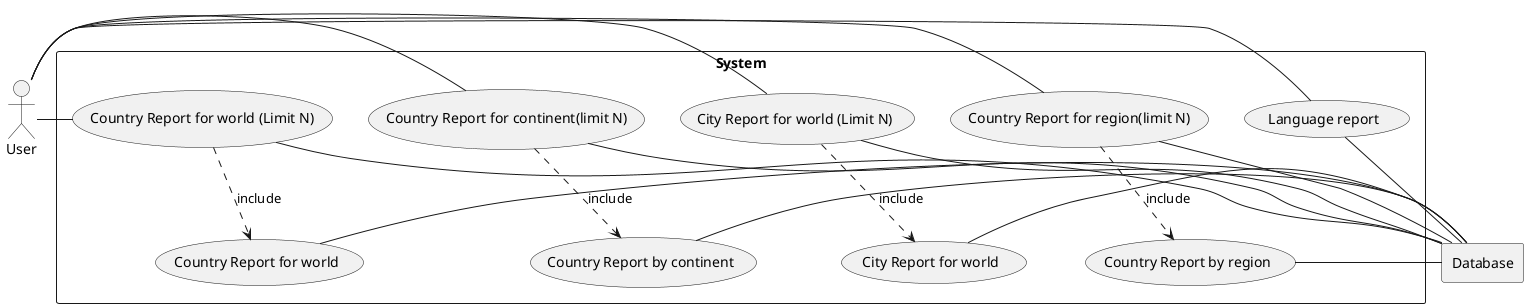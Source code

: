 @startuml

actor U as "User"

rectangle Database

rectangle "System" {
    usecase UC1 as "Country Report for world"
    usecase UC2 as "Country Report for world (Limit N)"
    usecase UC3 as "Country Report by continent"
    usecase UC4 as "Country Report for continent(limit N)"
    usecase UC5 as "Country Report by region"
    usecase UC6 as "Country Report for region(limit N)"
    usecase UC7 as "Language report"
    usecase UC8 as "City Report for world"
    usecase UC9 as "City Report for world (Limit N)"

    U - UC2
    U - UC4
    U - UC6
    U - UC7
    U - UC9

    UC2 ..> UC1 : include
    UC4 ..> UC3 : include
    UC6 ..> UC5 : include
    UC9 ..> UC8 : include

    UC1 - Database
    UC2 - Database
    UC3 - Database
    UC4 - Database
    UC5 - Database
    UC6 - Database
    UC7 - Database
    UC8 - Database
    UC9 - Database
}

@enduml